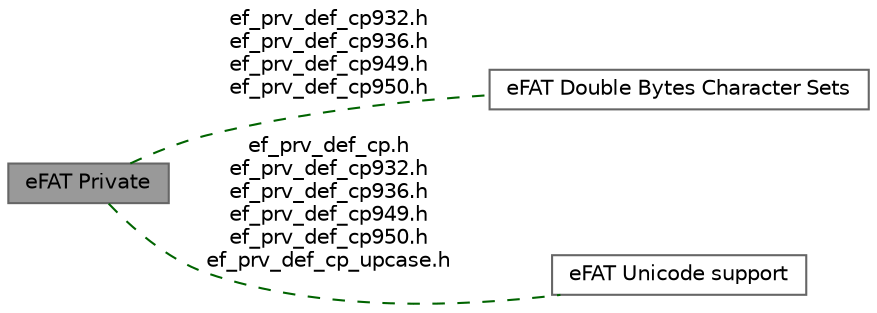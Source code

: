 digraph "eFAT Private"
{
 // LATEX_PDF_SIZE
  bgcolor="transparent";
  edge [fontname=Helvetica,fontsize=10,labelfontname=Helvetica,labelfontsize=10];
  node [fontname=Helvetica,fontsize=10,shape=box,height=0.2,width=0.4];
  rankdir=LR;
  Node3 [id="Node000003",label="eFAT Double Bytes Character Sets",height=0.2,width=0.4,color="grey40", fillcolor="white", style="filled",URL="$group___groupe_f_a_t_c_p_d_b_c_s.html",tooltip=" "];
  Node2 [id="Node000002",label="eFAT Unicode support",height=0.2,width=0.4,color="grey40", fillcolor="white", style="filled",URL="$group___groupe_f_a_t_unicode.html",tooltip=" "];
  Node1 [id="Node000001",label="eFAT Private",height=0.2,width=0.4,color="gray40", fillcolor="grey60", style="filled", fontcolor="black",tooltip=" "];
  Node1->Node2 [shape=plaintext, label="ef_prv_def_cp.h\nef_prv_def_cp932.h\nef_prv_def_cp936.h\nef_prv_def_cp949.h\nef_prv_def_cp950.h\nef_prv_def_cp_upcase.h", color="darkgreen", dir="none", style="dashed"];
  Node1->Node3 [shape=plaintext, label="ef_prv_def_cp932.h\nef_prv_def_cp936.h\nef_prv_def_cp949.h\nef_prv_def_cp950.h", color="darkgreen", dir="none", style="dashed"];
}
